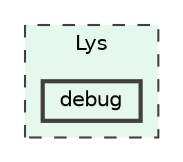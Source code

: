 digraph "Lys/debug"
{
 // LATEX_PDF_SIZE
  bgcolor="transparent";
  edge [fontname=Helvetica,fontsize=10,labelfontname=Helvetica,labelfontsize=10];
  node [fontname=Helvetica,fontsize=10,shape=box,height=0.2,width=0.4];
  compound=true
  subgraph clusterdir_ba16e2f0563332b365aad57128fbde3e {
    graph [ bgcolor="#e4f8ee", pencolor="grey25", label="Lys", fontname=Helvetica,fontsize=10 style="filled,dashed", URL="dir_ba16e2f0563332b365aad57128fbde3e.html",tooltip=""]
  dir_e78deea1e2e11e61a15ba4a48e0bcdb4 [label="debug", fillcolor="#e4f8ee", color="grey25", style="filled,bold", URL="dir_e78deea1e2e11e61a15ba4a48e0bcdb4.html",tooltip=""];
  }
}
